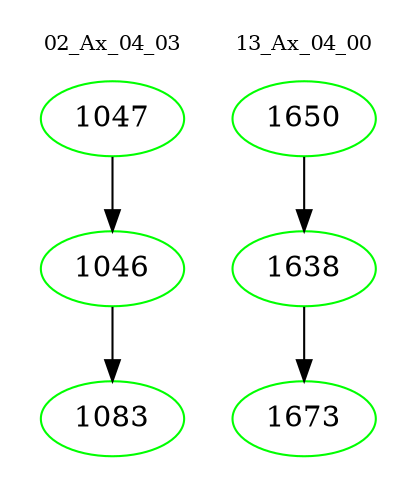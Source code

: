 digraph{
subgraph cluster_0 {
color = white
label = "02_Ax_04_03";
fontsize=10;
T0_1047 [label="1047", color="green"]
T0_1047 -> T0_1046 [color="black"]
T0_1046 [label="1046", color="green"]
T0_1046 -> T0_1083 [color="black"]
T0_1083 [label="1083", color="green"]
}
subgraph cluster_1 {
color = white
label = "13_Ax_04_00";
fontsize=10;
T1_1650 [label="1650", color="green"]
T1_1650 -> T1_1638 [color="black"]
T1_1638 [label="1638", color="green"]
T1_1638 -> T1_1673 [color="black"]
T1_1673 [label="1673", color="green"]
}
}
